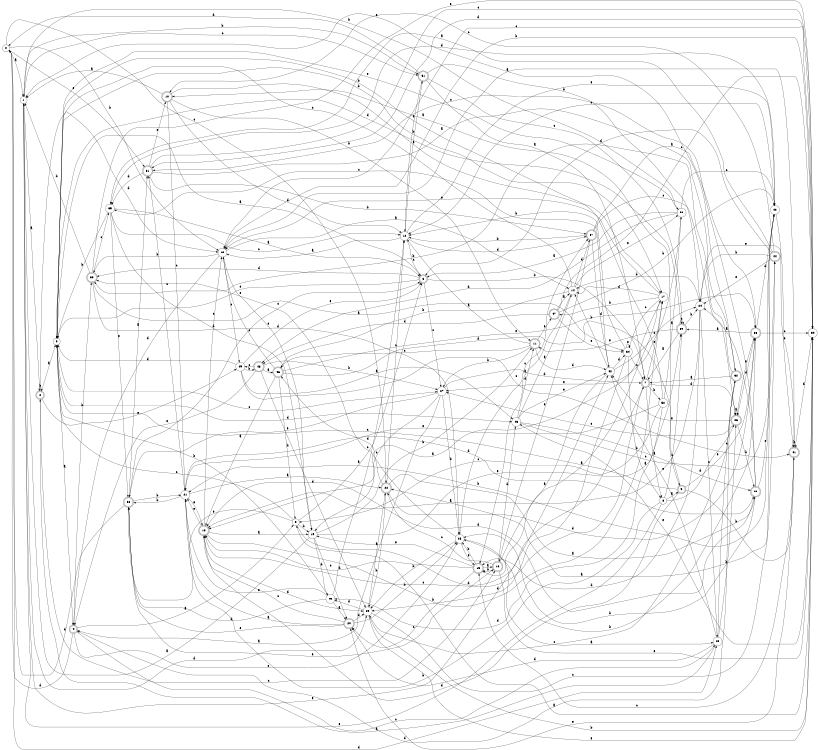 digraph n43_4 {
__start0 [label="" shape="none"];

rankdir=LR;
size="8,5";

s0 [style="filled", color="black", fillcolor="white" shape="circle", label="0"];
s1 [style="filled", color="black", fillcolor="white" shape="circle", label="1"];
s2 [style="rounded,filled", color="black", fillcolor="white" shape="doublecircle", label="2"];
s3 [style="filled", color="black", fillcolor="white" shape="circle", label="3"];
s4 [style="rounded,filled", color="black", fillcolor="white" shape="doublecircle", label="4"];
s5 [style="filled", color="black", fillcolor="white" shape="circle", label="5"];
s6 [style="rounded,filled", color="black", fillcolor="white" shape="doublecircle", label="6"];
s7 [style="rounded,filled", color="black", fillcolor="white" shape="doublecircle", label="7"];
s8 [style="filled", color="black", fillcolor="white" shape="circle", label="8"];
s9 [style="rounded,filled", color="black", fillcolor="white" shape="doublecircle", label="9"];
s10 [style="rounded,filled", color="black", fillcolor="white" shape="doublecircle", label="10"];
s11 [style="rounded,filled", color="black", fillcolor="white" shape="doublecircle", label="11"];
s12 [style="filled", color="black", fillcolor="white" shape="circle", label="12"];
s13 [style="filled", color="black", fillcolor="white" shape="circle", label="13"];
s14 [style="filled", color="black", fillcolor="white" shape="circle", label="14"];
s15 [style="rounded,filled", color="black", fillcolor="white" shape="doublecircle", label="15"];
s16 [style="rounded,filled", color="black", fillcolor="white" shape="doublecircle", label="16"];
s17 [style="filled", color="black", fillcolor="white" shape="circle", label="17"];
s18 [style="rounded,filled", color="black", fillcolor="white" shape="doublecircle", label="18"];
s19 [style="filled", color="black", fillcolor="white" shape="circle", label="19"];
s20 [style="rounded,filled", color="black", fillcolor="white" shape="doublecircle", label="20"];
s21 [style="filled", color="black", fillcolor="white" shape="circle", label="21"];
s22 [style="rounded,filled", color="black", fillcolor="white" shape="doublecircle", label="22"];
s23 [style="rounded,filled", color="black", fillcolor="white" shape="doublecircle", label="23"];
s24 [style="filled", color="black", fillcolor="white" shape="circle", label="24"];
s25 [style="filled", color="black", fillcolor="white" shape="circle", label="25"];
s26 [style="rounded,filled", color="black", fillcolor="white" shape="doublecircle", label="26"];
s27 [style="filled", color="black", fillcolor="white" shape="circle", label="27"];
s28 [style="filled", color="black", fillcolor="white" shape="circle", label="28"];
s29 [style="filled", color="black", fillcolor="white" shape="circle", label="29"];
s30 [style="filled", color="black", fillcolor="white" shape="circle", label="30"];
s31 [style="rounded,filled", color="black", fillcolor="white" shape="doublecircle", label="31"];
s32 [style="rounded,filled", color="black", fillcolor="white" shape="doublecircle", label="32"];
s33 [style="rounded,filled", color="black", fillcolor="white" shape="doublecircle", label="33"];
s34 [style="filled", color="black", fillcolor="white" shape="circle", label="34"];
s35 [style="filled", color="black", fillcolor="white" shape="circle", label="35"];
s36 [style="rounded,filled", color="black", fillcolor="white" shape="doublecircle", label="36"];
s37 [style="rounded,filled", color="black", fillcolor="white" shape="doublecircle", label="37"];
s38 [style="rounded,filled", color="black", fillcolor="white" shape="doublecircle", label="38"];
s39 [style="rounded,filled", color="black", fillcolor="white" shape="doublecircle", label="39"];
s40 [style="filled", color="black", fillcolor="white" shape="circle", label="40"];
s41 [style="rounded,filled", color="black", fillcolor="white" shape="doublecircle", label="41"];
s42 [style="filled", color="black", fillcolor="white" shape="circle", label="42"];
s43 [style="filled", color="black", fillcolor="white" shape="circle", label="43"];
s44 [style="rounded,filled", color="black", fillcolor="white" shape="doublecircle", label="44"];
s45 [style="filled", color="black", fillcolor="white" shape="circle", label="45"];
s46 [style="rounded,filled", color="black", fillcolor="white" shape="doublecircle", label="46"];
s47 [style="rounded,filled", color="black", fillcolor="white" shape="doublecircle", label="47"];
s48 [style="rounded,filled", color="black", fillcolor="white" shape="doublecircle", label="48"];
s49 [style="filled", color="black", fillcolor="white" shape="circle", label="49"];
s50 [style="filled", color="black", fillcolor="white" shape="circle", label="50"];
s51 [style="rounded,filled", color="black", fillcolor="white" shape="doublecircle", label="51"];
s52 [style="filled", color="black", fillcolor="white" shape="circle", label="52"];
s0 -> s1 [label="a"];
s0 -> s13 [label="b"];
s0 -> s22 [label="c"];
s0 -> s25 [label="d"];
s0 -> s31 [label="e"];
s1 -> s2 [label="a"];
s1 -> s51 [label="b"];
s1 -> s51 [label="c"];
s1 -> s29 [label="d"];
s1 -> s42 [label="e"];
s2 -> s3 [label="a"];
s2 -> s2 [label="b"];
s2 -> s16 [label="c"];
s2 -> s13 [label="d"];
s2 -> s49 [label="e"];
s3 -> s4 [label="a"];
s3 -> s17 [label="b"];
s3 -> s27 [label="c"];
s3 -> s43 [label="d"];
s3 -> s50 [label="e"];
s4 -> s5 [label="a"];
s4 -> s33 [label="b"];
s4 -> s25 [label="c"];
s4 -> s0 [label="d"];
s4 -> s28 [label="e"];
s5 -> s6 [label="a"];
s5 -> s19 [label="b"];
s5 -> s3 [label="c"];
s5 -> s7 [label="d"];
s5 -> s36 [label="e"];
s6 -> s3 [label="a"];
s6 -> s7 [label="b"];
s6 -> s27 [label="c"];
s6 -> s33 [label="d"];
s6 -> s3 [label="e"];
s7 -> s8 [label="a"];
s7 -> s52 [label="b"];
s7 -> s18 [label="c"];
s7 -> s26 [label="d"];
s7 -> s17 [label="e"];
s8 -> s9 [label="a"];
s8 -> s21 [label="b"];
s8 -> s39 [label="c"];
s8 -> s26 [label="d"];
s8 -> s1 [label="e"];
s9 -> s10 [label="a"];
s9 -> s41 [label="b"];
s9 -> s3 [label="c"];
s9 -> s18 [label="d"];
s9 -> s38 [label="e"];
s10 -> s1 [label="a"];
s10 -> s11 [label="b"];
s10 -> s21 [label="c"];
s10 -> s12 [label="d"];
s10 -> s17 [label="e"];
s11 -> s12 [label="a"];
s11 -> s27 [label="b"];
s11 -> s46 [label="c"];
s11 -> s42 [label="d"];
s11 -> s47 [label="e"];
s12 -> s13 [label="a"];
s12 -> s51 [label="b"];
s12 -> s6 [label="c"];
s12 -> s37 [label="d"];
s12 -> s40 [label="e"];
s13 -> s14 [label="a"];
s13 -> s33 [label="b"];
s13 -> s49 [label="c"];
s13 -> s4 [label="d"];
s13 -> s19 [label="e"];
s14 -> s15 [label="a"];
s14 -> s46 [label="b"];
s14 -> s3 [label="c"];
s14 -> s37 [label="d"];
s14 -> s50 [label="e"];
s15 -> s16 [label="a"];
s15 -> s28 [label="b"];
s15 -> s20 [label="c"];
s15 -> s18 [label="d"];
s15 -> s19 [label="e"];
s16 -> s17 [label="a"];
s16 -> s15 [label="b"];
s16 -> s22 [label="c"];
s16 -> s43 [label="d"];
s16 -> s30 [label="e"];
s17 -> s18 [label="a"];
s17 -> s47 [label="b"];
s17 -> s34 [label="c"];
s17 -> s14 [label="d"];
s17 -> s13 [label="e"];
s18 -> s19 [label="a"];
s18 -> s17 [label="b"];
s18 -> s13 [label="c"];
s18 -> s29 [label="d"];
s18 -> s21 [label="e"];
s19 -> s1 [label="a"];
s19 -> s11 [label="b"];
s19 -> s20 [label="c"];
s19 -> s45 [label="d"];
s19 -> s39 [label="e"];
s20 -> s21 [label="a"];
s20 -> s28 [label="b"];
s20 -> s18 [label="c"];
s20 -> s29 [label="d"];
s20 -> s36 [label="e"];
s21 -> s22 [label="a"];
s21 -> s36 [label="b"];
s21 -> s31 [label="c"];
s21 -> s23 [label="d"];
s21 -> s18 [label="e"];
s22 -> s23 [label="a"];
s22 -> s29 [label="b"];
s22 -> s12 [label="c"];
s22 -> s38 [label="d"];
s22 -> s33 [label="e"];
s23 -> s24 [label="a"];
s23 -> s28 [label="b"];
s23 -> s31 [label="c"];
s23 -> s18 [label="d"];
s23 -> s44 [label="e"];
s24 -> s18 [label="a"];
s24 -> s14 [label="b"];
s24 -> s25 [label="c"];
s24 -> s15 [label="d"];
s24 -> s41 [label="e"];
s25 -> s2 [label="a"];
s25 -> s26 [label="b"];
s25 -> s32 [label="c"];
s25 -> s20 [label="d"];
s25 -> s42 [label="e"];
s26 -> s26 [label="a"];
s26 -> s23 [label="b"];
s26 -> s27 [label="c"];
s26 -> s38 [label="d"];
s26 -> s42 [label="e"];
s27 -> s4 [label="a"];
s27 -> s28 [label="b"];
s27 -> s19 [label="c"];
s27 -> s7 [label="d"];
s27 -> s36 [label="e"];
s28 -> s25 [label="a"];
s28 -> s29 [label="b"];
s28 -> s37 [label="c"];
s28 -> s46 [label="d"];
s28 -> s15 [label="e"];
s29 -> s22 [label="a"];
s29 -> s30 [label="b"];
s29 -> s44 [label="c"];
s29 -> s45 [label="d"];
s29 -> s30 [label="e"];
s30 -> s5 [label="a"];
s30 -> s13 [label="b"];
s30 -> s13 [label="c"];
s30 -> s31 [label="d"];
s30 -> s43 [label="e"];
s31 -> s32 [label="a"];
s31 -> s37 [label="b"];
s31 -> s30 [label="c"];
s31 -> s35 [label="d"];
s31 -> s10 [label="e"];
s32 -> s7 [label="a"];
s32 -> s33 [label="b"];
s32 -> s29 [label="c"];
s32 -> s4 [label="d"];
s32 -> s1 [label="e"];
s33 -> s34 [label="a"];
s33 -> s1 [label="b"];
s33 -> s35 [label="c"];
s33 -> s28 [label="d"];
s33 -> s30 [label="e"];
s34 -> s8 [label="a"];
s34 -> s12 [label="b"];
s34 -> s7 [label="c"];
s34 -> s29 [label="d"];
s34 -> s34 [label="e"];
s35 -> s6 [label="a"];
s35 -> s3 [label="b"];
s35 -> s12 [label="c"];
s35 -> s19 [label="d"];
s35 -> s36 [label="e"];
s36 -> s31 [label="a"];
s36 -> s21 [label="b"];
s36 -> s6 [label="c"];
s36 -> s0 [label="d"];
s36 -> s16 [label="e"];
s37 -> s38 [label="a"];
s37 -> s12 [label="b"];
s37 -> s26 [label="c"];
s37 -> s42 [label="d"];
s37 -> s16 [label="e"];
s38 -> s39 [label="a"];
s38 -> s28 [label="b"];
s38 -> s30 [label="c"];
s38 -> s40 [label="d"];
s38 -> s26 [label="e"];
s39 -> s7 [label="a"];
s39 -> s24 [label="b"];
s39 -> s39 [label="c"];
s39 -> s3 [label="d"];
s39 -> s11 [label="e"];
s40 -> s22 [label="a"];
s40 -> s21 [label="b"];
s40 -> s12 [label="c"];
s40 -> s35 [label="d"];
s40 -> s41 [label="e"];
s41 -> s13 [label="a"];
s41 -> s41 [label="b"];
s41 -> s15 [label="c"];
s41 -> s30 [label="d"];
s41 -> s20 [label="e"];
s42 -> s15 [label="a"];
s42 -> s14 [label="b"];
s42 -> s35 [label="c"];
s42 -> s34 [label="d"];
s42 -> s24 [label="e"];
s43 -> s14 [label="a"];
s43 -> s23 [label="b"];
s43 -> s40 [label="c"];
s43 -> s11 [label="d"];
s43 -> s42 [label="e"];
s44 -> s35 [label="a"];
s44 -> s24 [label="b"];
s44 -> s10 [label="c"];
s44 -> s6 [label="d"];
s44 -> s24 [label="e"];
s45 -> s20 [label="a"];
s45 -> s3 [label="b"];
s45 -> s12 [label="c"];
s45 -> s36 [label="d"];
s45 -> s21 [label="e"];
s46 -> s18 [label="a"];
s46 -> s5 [label="b"];
s46 -> s13 [label="c"];
s46 -> s9 [label="d"];
s46 -> s38 [label="e"];
s47 -> s14 [label="a"];
s47 -> s40 [label="b"];
s47 -> s30 [label="c"];
s47 -> s48 [label="d"];
s47 -> s34 [label="e"];
s48 -> s46 [label="a"];
s48 -> s27 [label="b"];
s48 -> s49 [label="c"];
s48 -> s29 [label="d"];
s48 -> s4 [label="e"];
s49 -> s43 [label="a"];
s49 -> s48 [label="b"];
s49 -> s41 [label="c"];
s49 -> s3 [label="d"];
s49 -> s6 [label="e"];
s50 -> s6 [label="a"];
s50 -> s1 [label="b"];
s50 -> s40 [label="c"];
s50 -> s48 [label="d"];
s50 -> s27 [label="e"];
s51 -> s7 [label="a"];
s51 -> s24 [label="b"];
s51 -> s39 [label="c"];
s51 -> s0 [label="d"];
s51 -> s12 [label="e"];
s52 -> s50 [label="a"];
s52 -> s3 [label="b"];
s52 -> s5 [label="c"];
s52 -> s45 [label="d"];
s52 -> s21 [label="e"];

}